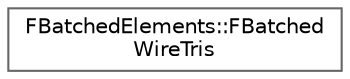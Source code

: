 digraph "Graphical Class Hierarchy"
{
 // INTERACTIVE_SVG=YES
 // LATEX_PDF_SIZE
  bgcolor="transparent";
  edge [fontname=Helvetica,fontsize=10,labelfontname=Helvetica,labelfontsize=10];
  node [fontname=Helvetica,fontsize=10,shape=box,height=0.2,width=0.4];
  rankdir="LR";
  Node0 [id="Node000000",label="FBatchedElements::FBatched\lWireTris",height=0.2,width=0.4,color="grey40", fillcolor="white", style="filled",URL="$df/daa/structFBatchedElements_1_1FBatchedWireTris.html",tooltip=" "];
}
